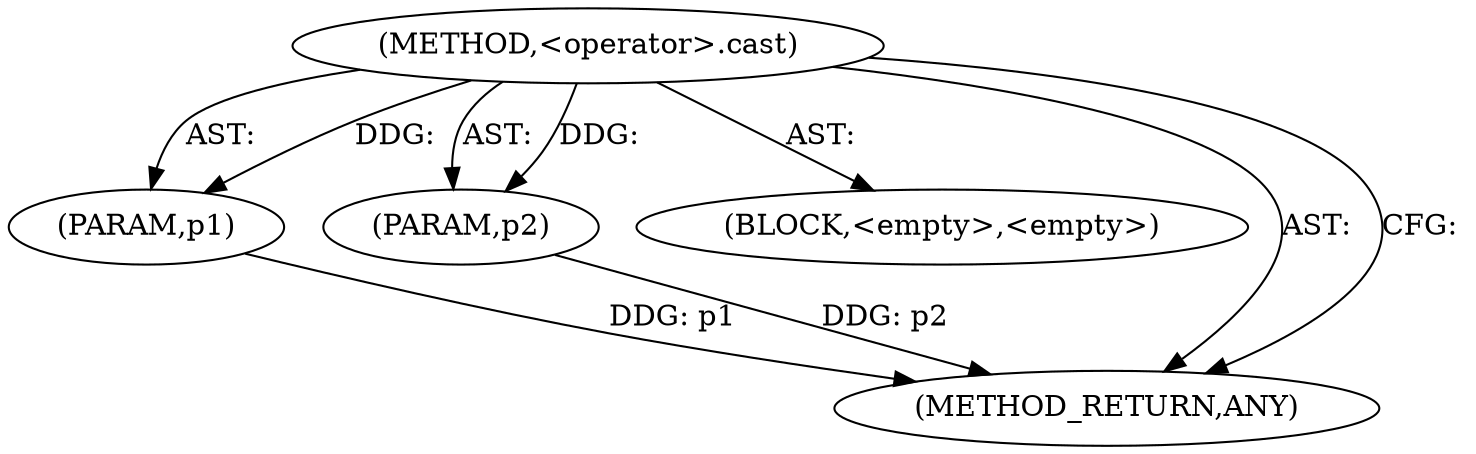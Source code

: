 digraph "&lt;operator&gt;.cast" {  
"111669149730" [label = <(METHOD,&lt;operator&gt;.cast)> ]
"115964117061" [label = <(PARAM,p1)> ]
"115964117062" [label = <(PARAM,p2)> ]
"25769803822" [label = <(BLOCK,&lt;empty&gt;,&lt;empty&gt;)> ]
"128849018914" [label = <(METHOD_RETURN,ANY)> ]
  "111669149730" -> "115964117061"  [ label = "AST: "] 
  "111669149730" -> "25769803822"  [ label = "AST: "] 
  "111669149730" -> "115964117062"  [ label = "AST: "] 
  "111669149730" -> "128849018914"  [ label = "AST: "] 
  "111669149730" -> "128849018914"  [ label = "CFG: "] 
  "115964117061" -> "128849018914"  [ label = "DDG: p1"] 
  "115964117062" -> "128849018914"  [ label = "DDG: p2"] 
  "111669149730" -> "115964117061"  [ label = "DDG: "] 
  "111669149730" -> "115964117062"  [ label = "DDG: "] 
}
